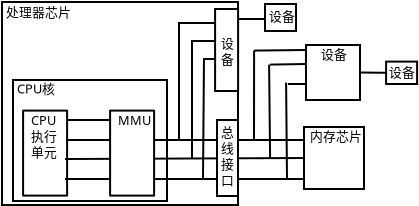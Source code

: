 <?xml version="1.0" encoding="UTF-8"?>
<dia:diagram xmlns:dia="http://www.lysator.liu.se/~alla/dia/">
  <dia:layer name="Background" visible="true">
    <dia:object type="Standard - Box" version="0" id="O0">
      <dia:attribute name="obj_pos">
        <dia:point val="3.2,1.85"/>
      </dia:attribute>
      <dia:attribute name="obj_bb">
        <dia:rectangle val="3.15,1.8;15.05,12.05"/>
      </dia:attribute>
      <dia:attribute name="elem_corner">
        <dia:point val="3.2,1.85"/>
      </dia:attribute>
      <dia:attribute name="elem_width">
        <dia:real val="11.8"/>
      </dia:attribute>
      <dia:attribute name="elem_height">
        <dia:real val="10.15"/>
      </dia:attribute>
      <dia:attribute name="show_background">
        <dia:boolean val="true"/>
      </dia:attribute>
    </dia:object>
    <dia:object type="Standard - Box" version="0" id="O1">
      <dia:attribute name="obj_pos">
        <dia:point val="18.3,8.1"/>
      </dia:attribute>
      <dia:attribute name="obj_bb">
        <dia:rectangle val="18.25,8.05;21.35,11.25"/>
      </dia:attribute>
      <dia:attribute name="elem_corner">
        <dia:point val="18.3,8.1"/>
      </dia:attribute>
      <dia:attribute name="elem_width">
        <dia:real val="3"/>
      </dia:attribute>
      <dia:attribute name="elem_height">
        <dia:real val="3.1"/>
      </dia:attribute>
      <dia:attribute name="show_background">
        <dia:boolean val="true"/>
      </dia:attribute>
    </dia:object>
    <dia:object type="Standard - Box" version="0" id="O2">
      <dia:attribute name="obj_pos">
        <dia:point val="3.75,5.75"/>
      </dia:attribute>
      <dia:attribute name="obj_bb">
        <dia:rectangle val="3.7,5.7;11.5,11.85"/>
      </dia:attribute>
      <dia:attribute name="elem_corner">
        <dia:point val="3.75,5.75"/>
      </dia:attribute>
      <dia:attribute name="elem_width">
        <dia:real val="7.7"/>
      </dia:attribute>
      <dia:attribute name="elem_height">
        <dia:real val="6.05"/>
      </dia:attribute>
      <dia:attribute name="show_background">
        <dia:boolean val="true"/>
      </dia:attribute>
    </dia:object>
    <dia:object type="Standard - Text" version="1" id="O3">
      <dia:attribute name="obj_pos">
        <dia:point val="3.95,6.425"/>
      </dia:attribute>
      <dia:attribute name="obj_bb">
        <dia:rectangle val="3.95,5.883;5.72,6.822"/>
      </dia:attribute>
      <dia:attribute name="text">
        <dia:composite type="text">
          <dia:attribute name="string">
            <dia:string>#CPU核#</dia:string>
          </dia:attribute>
          <dia:attribute name="font">
            <dia:font family="sans" style="0" name="Helvetica"/>
          </dia:attribute>
          <dia:attribute name="height">
            <dia:real val="0.8"/>
          </dia:attribute>
          <dia:attribute name="pos">
            <dia:point val="3.95,6.425"/>
          </dia:attribute>
          <dia:attribute name="color">
            <dia:color val="#000000"/>
          </dia:attribute>
          <dia:attribute name="alignment">
            <dia:enum val="0"/>
          </dia:attribute>
        </dia:composite>
      </dia:attribute>
      <dia:attribute name="valign">
        <dia:enum val="3"/>
      </dia:attribute>
    </dia:object>
    <dia:object type="Standard - Text" version="1" id="O4">
      <dia:attribute name="obj_pos">
        <dia:point val="3.4,2.6"/>
      </dia:attribute>
      <dia:attribute name="obj_bb">
        <dia:rectangle val="3.4,2.078;6.312,2.967"/>
      </dia:attribute>
      <dia:attribute name="text">
        <dia:composite type="text">
          <dia:attribute name="string">
            <dia:string>#处理器芯片#</dia:string>
          </dia:attribute>
          <dia:attribute name="font">
            <dia:font family="sans" style="0" name="Helvetica"/>
          </dia:attribute>
          <dia:attribute name="height">
            <dia:real val="0.8"/>
          </dia:attribute>
          <dia:attribute name="pos">
            <dia:point val="3.4,2.6"/>
          </dia:attribute>
          <dia:attribute name="color">
            <dia:color val="#000000"/>
          </dia:attribute>
          <dia:attribute name="alignment">
            <dia:enum val="0"/>
          </dia:attribute>
        </dia:composite>
      </dia:attribute>
      <dia:attribute name="valign">
        <dia:enum val="3"/>
      </dia:attribute>
    </dia:object>
    <dia:object type="Standard - Text" version="1" id="O5">
      <dia:attribute name="obj_pos">
        <dia:point val="18.6,8.8"/>
      </dia:attribute>
      <dia:attribute name="obj_bb">
        <dia:rectangle val="18.6,8.277;20.93,9.168"/>
      </dia:attribute>
      <dia:attribute name="text">
        <dia:composite type="text">
          <dia:attribute name="string">
            <dia:string>#内存芯片#</dia:string>
          </dia:attribute>
          <dia:attribute name="font">
            <dia:font family="sans" style="0" name="Helvetica"/>
          </dia:attribute>
          <dia:attribute name="height">
            <dia:real val="0.8"/>
          </dia:attribute>
          <dia:attribute name="pos">
            <dia:point val="18.6,8.8"/>
          </dia:attribute>
          <dia:attribute name="color">
            <dia:color val="#000000"/>
          </dia:attribute>
          <dia:attribute name="alignment">
            <dia:enum val="0"/>
          </dia:attribute>
        </dia:composite>
      </dia:attribute>
      <dia:attribute name="valign">
        <dia:enum val="3"/>
      </dia:attribute>
    </dia:object>
    <dia:object type="Standard - Box" version="0" id="O6">
      <dia:attribute name="obj_pos">
        <dia:point val="13.855,2.2"/>
      </dia:attribute>
      <dia:attribute name="obj_bb">
        <dia:rectangle val="13.805,2.15;15.055,6.35"/>
      </dia:attribute>
      <dia:attribute name="elem_corner">
        <dia:point val="13.855,2.2"/>
      </dia:attribute>
      <dia:attribute name="elem_width">
        <dia:real val="1.15"/>
      </dia:attribute>
      <dia:attribute name="elem_height">
        <dia:real val="4.1"/>
      </dia:attribute>
      <dia:attribute name="show_background">
        <dia:boolean val="true"/>
      </dia:attribute>
    </dia:object>
    <dia:object type="Standard - Text" version="1" id="O7">
      <dia:attribute name="obj_pos">
        <dia:point val="14.15,4.15"/>
      </dia:attribute>
      <dia:attribute name="obj_bb">
        <dia:rectangle val="14.15,3.627;14.732,5.317"/>
      </dia:attribute>
      <dia:attribute name="text">
        <dia:composite type="text">
          <dia:attribute name="string">
            <dia:string>#设
备#</dia:string>
          </dia:attribute>
          <dia:attribute name="font">
            <dia:font family="sans" style="0" name="Helvetica"/>
          </dia:attribute>
          <dia:attribute name="height">
            <dia:real val="0.8"/>
          </dia:attribute>
          <dia:attribute name="pos">
            <dia:point val="14.15,4.15"/>
          </dia:attribute>
          <dia:attribute name="color">
            <dia:color val="#000000"/>
          </dia:attribute>
          <dia:attribute name="alignment">
            <dia:enum val="0"/>
          </dia:attribute>
        </dia:composite>
      </dia:attribute>
      <dia:attribute name="valign">
        <dia:enum val="3"/>
      </dia:attribute>
    </dia:object>
    <dia:object type="Standard - Line" version="0" id="O8">
      <dia:attribute name="obj_pos">
        <dia:point val="12.05,8.8"/>
      </dia:attribute>
      <dia:attribute name="obj_bb">
        <dia:rectangle val="12,2.8;12.1,8.85"/>
      </dia:attribute>
      <dia:attribute name="conn_endpoints">
        <dia:point val="12.05,8.8"/>
        <dia:point val="12.05,2.85"/>
      </dia:attribute>
      <dia:attribute name="numcp">
        <dia:int val="1"/>
      </dia:attribute>
    </dia:object>
    <dia:object type="Standard - Line" version="0" id="O9">
      <dia:attribute name="obj_pos">
        <dia:point val="12.7,9.7"/>
      </dia:attribute>
      <dia:attribute name="obj_bb">
        <dia:rectangle val="12.65,3.7;12.75,9.75"/>
      </dia:attribute>
      <dia:attribute name="conn_endpoints">
        <dia:point val="12.7,9.7"/>
        <dia:point val="12.7,3.75"/>
      </dia:attribute>
      <dia:attribute name="numcp">
        <dia:int val="1"/>
      </dia:attribute>
    </dia:object>
    <dia:object type="Standard - Line" version="0" id="O10">
      <dia:attribute name="obj_pos">
        <dia:point val="13.25,10.7"/>
      </dia:attribute>
      <dia:attribute name="obj_bb">
        <dia:rectangle val="13.2,4.6;13.35,10.75"/>
      </dia:attribute>
      <dia:attribute name="conn_endpoints">
        <dia:point val="13.25,10.7"/>
        <dia:point val="13.3,4.65"/>
      </dia:attribute>
      <dia:attribute name="numcp">
        <dia:int val="1"/>
      </dia:attribute>
    </dia:object>
    <dia:object type="Standard - Line" version="0" id="O11">
      <dia:attribute name="obj_pos">
        <dia:point val="12.05,2.9"/>
      </dia:attribute>
      <dia:attribute name="obj_bb">
        <dia:rectangle val="12,2.85;13.9,2.95"/>
      </dia:attribute>
      <dia:attribute name="conn_endpoints">
        <dia:point val="12.05,2.9"/>
        <dia:point val="13.85,2.9"/>
      </dia:attribute>
      <dia:attribute name="numcp">
        <dia:int val="1"/>
      </dia:attribute>
    </dia:object>
    <dia:object type="Standard - Line" version="0" id="O12">
      <dia:attribute name="obj_pos">
        <dia:point val="12.7,3.8"/>
      </dia:attribute>
      <dia:attribute name="obj_bb">
        <dia:rectangle val="12.65,3.75;13.863,3.85"/>
      </dia:attribute>
      <dia:attribute name="conn_endpoints">
        <dia:point val="12.7,3.8"/>
        <dia:point val="13.812,3.8"/>
      </dia:attribute>
      <dia:attribute name="numcp">
        <dia:int val="1"/>
      </dia:attribute>
    </dia:object>
    <dia:object type="Standard - Line" version="0" id="O13">
      <dia:attribute name="obj_pos">
        <dia:point val="13.25,4.7"/>
      </dia:attribute>
      <dia:attribute name="obj_bb">
        <dia:rectangle val="13.2,4.65;13.887,4.75"/>
      </dia:attribute>
      <dia:attribute name="conn_endpoints">
        <dia:point val="13.25,4.7"/>
        <dia:point val="13.838,4.7"/>
      </dia:attribute>
      <dia:attribute name="numcp">
        <dia:int val="1"/>
      </dia:attribute>
    </dia:object>
    <dia:object type="Standard - Line" version="0" id="O14">
      <dia:attribute name="obj_pos">
        <dia:point val="15.8,8.7"/>
      </dia:attribute>
      <dia:attribute name="obj_bb">
        <dia:rectangle val="15.75,4.23;15.855,8.75"/>
      </dia:attribute>
      <dia:attribute name="conn_endpoints">
        <dia:point val="15.8,8.7"/>
        <dia:point val="15.805,4.28"/>
      </dia:attribute>
      <dia:attribute name="numcp">
        <dia:int val="1"/>
      </dia:attribute>
    </dia:object>
    <dia:object type="Standard - Line" version="0" id="O15">
      <dia:attribute name="obj_pos">
        <dia:point val="16.605,9.63"/>
      </dia:attribute>
      <dia:attribute name="obj_bb">
        <dia:rectangle val="16.505,4.929;16.655,9.681"/>
      </dia:attribute>
      <dia:attribute name="conn_endpoints">
        <dia:point val="16.605,9.63"/>
        <dia:point val="16.555,4.98"/>
      </dia:attribute>
      <dia:attribute name="numcp">
        <dia:int val="1"/>
      </dia:attribute>
    </dia:object>
    <dia:object type="Standard - Line" version="0" id="O16">
      <dia:attribute name="obj_pos">
        <dia:point val="17.45,10.65"/>
      </dia:attribute>
      <dia:attribute name="obj_bb">
        <dia:rectangle val="17.355,5.83;17.5,10.7"/>
      </dia:attribute>
      <dia:attribute name="conn_endpoints">
        <dia:point val="17.45,10.65"/>
        <dia:point val="17.405,5.88"/>
      </dia:attribute>
      <dia:attribute name="numcp">
        <dia:int val="1"/>
      </dia:attribute>
    </dia:object>
    <dia:object type="Standard - Line" version="0" id="O17">
      <dia:attribute name="obj_pos">
        <dia:point val="15.805,4.28"/>
      </dia:attribute>
      <dia:attribute name="obj_bb">
        <dia:rectangle val="15.754,4.199;18.413,4.331"/>
      </dia:attribute>
      <dia:attribute name="conn_endpoints">
        <dia:point val="15.805,4.28"/>
        <dia:point val="18.363,4.25"/>
      </dia:attribute>
      <dia:attribute name="numcp">
        <dia:int val="1"/>
      </dia:attribute>
    </dia:object>
    <dia:object type="Standard - Line" version="0" id="O18">
      <dia:attribute name="obj_pos">
        <dia:point val="16.605,4.98"/>
      </dia:attribute>
      <dia:attribute name="obj_bb">
        <dia:rectangle val="16.554,4.899;18.438,5.031"/>
      </dia:attribute>
      <dia:attribute name="conn_endpoints">
        <dia:point val="16.605,4.98"/>
        <dia:point val="18.387,4.95"/>
      </dia:attribute>
      <dia:attribute name="numcp">
        <dia:int val="1"/>
      </dia:attribute>
    </dia:object>
    <dia:object type="Standard - Line" version="0" id="O19">
      <dia:attribute name="obj_pos">
        <dia:point val="17.5,5.95"/>
      </dia:attribute>
      <dia:attribute name="obj_bb">
        <dia:rectangle val="17.45,5.9;18.55,6"/>
      </dia:attribute>
      <dia:attribute name="conn_endpoints">
        <dia:point val="17.5,5.95"/>
        <dia:point val="18.5,5.95"/>
      </dia:attribute>
      <dia:attribute name="numcp">
        <dia:int val="1"/>
      </dia:attribute>
    </dia:object>
    <dia:object type="Standard - Box" version="0" id="O20">
      <dia:attribute name="obj_pos">
        <dia:point val="18.4,4"/>
      </dia:attribute>
      <dia:attribute name="obj_bb">
        <dia:rectangle val="18.35,3.95;21.15,6.8"/>
      </dia:attribute>
      <dia:attribute name="elem_corner">
        <dia:point val="18.4,4"/>
      </dia:attribute>
      <dia:attribute name="elem_width">
        <dia:real val="2.7"/>
      </dia:attribute>
      <dia:attribute name="elem_height">
        <dia:real val="2.75"/>
      </dia:attribute>
      <dia:attribute name="show_background">
        <dia:boolean val="true"/>
      </dia:attribute>
    </dia:object>
    <dia:object type="Standard - Text" version="1" id="O21">
      <dia:attribute name="obj_pos">
        <dia:point val="19.15,4.7"/>
      </dia:attribute>
      <dia:attribute name="obj_bb">
        <dia:rectangle val="19.15,4.178;20.315,5.067"/>
      </dia:attribute>
      <dia:attribute name="text">
        <dia:composite type="text">
          <dia:attribute name="string">
            <dia:string>#设备#</dia:string>
          </dia:attribute>
          <dia:attribute name="font">
            <dia:font family="sans" style="0" name="Helvetica"/>
          </dia:attribute>
          <dia:attribute name="height">
            <dia:real val="0.8"/>
          </dia:attribute>
          <dia:attribute name="pos">
            <dia:point val="19.15,4.7"/>
          </dia:attribute>
          <dia:attribute name="color">
            <dia:color val="#000000"/>
          </dia:attribute>
          <dia:attribute name="alignment">
            <dia:enum val="0"/>
          </dia:attribute>
        </dia:composite>
      </dia:attribute>
      <dia:attribute name="valign">
        <dia:enum val="3"/>
      </dia:attribute>
    </dia:object>
    <dia:object type="Standard - Line" version="0" id="O22">
      <dia:attribute name="obj_pos">
        <dia:point val="15,2.7"/>
      </dia:attribute>
      <dia:attribute name="obj_bb">
        <dia:rectangle val="14.95,2.65;16.45,2.75"/>
      </dia:attribute>
      <dia:attribute name="conn_endpoints">
        <dia:point val="15,2.7"/>
        <dia:point val="16.4,2.7"/>
      </dia:attribute>
      <dia:attribute name="numcp">
        <dia:int val="1"/>
      </dia:attribute>
    </dia:object>
    <dia:object type="Standard - Box" version="0" id="O23">
      <dia:attribute name="obj_pos">
        <dia:point val="16.35,1.95"/>
      </dia:attribute>
      <dia:attribute name="obj_bb">
        <dia:rectangle val="16.3,1.9;17.95,3.35"/>
      </dia:attribute>
      <dia:attribute name="elem_corner">
        <dia:point val="16.35,1.95"/>
      </dia:attribute>
      <dia:attribute name="elem_width">
        <dia:real val="1.55"/>
      </dia:attribute>
      <dia:attribute name="elem_height">
        <dia:real val="1.35"/>
      </dia:attribute>
      <dia:attribute name="show_background">
        <dia:boolean val="true"/>
      </dia:attribute>
    </dia:object>
    <dia:object type="Standard - Text" version="1" id="O24">
      <dia:attribute name="obj_pos">
        <dia:point val="16.55,2.8"/>
      </dia:attribute>
      <dia:attribute name="obj_bb">
        <dia:rectangle val="16.55,2.277;17.715,3.167"/>
      </dia:attribute>
      <dia:attribute name="text">
        <dia:composite type="text">
          <dia:attribute name="string">
            <dia:string>#设备#</dia:string>
          </dia:attribute>
          <dia:attribute name="font">
            <dia:font family="sans" style="0" name="Helvetica"/>
          </dia:attribute>
          <dia:attribute name="height">
            <dia:real val="0.8"/>
          </dia:attribute>
          <dia:attribute name="pos">
            <dia:point val="16.55,2.8"/>
          </dia:attribute>
          <dia:attribute name="color">
            <dia:color val="#000000"/>
          </dia:attribute>
          <dia:attribute name="alignment">
            <dia:enum val="0"/>
          </dia:attribute>
        </dia:composite>
      </dia:attribute>
      <dia:attribute name="valign">
        <dia:enum val="3"/>
      </dia:attribute>
    </dia:object>
    <dia:object type="Standard - Line" version="0" id="O25">
      <dia:attribute name="obj_pos">
        <dia:point val="21.1,5.375"/>
      </dia:attribute>
      <dia:attribute name="obj_bb">
        <dia:rectangle val="21.049,5.324;22.456,5.441"/>
      </dia:attribute>
      <dia:attribute name="conn_endpoints">
        <dia:point val="21.1,5.375"/>
        <dia:point val="22.405,5.39"/>
      </dia:attribute>
      <dia:attribute name="numcp">
        <dia:int val="1"/>
      </dia:attribute>
      <dia:connections>
        <dia:connection handle="0" to="O20" connection="4"/>
        <dia:connection handle="1" to="O26" connection="3"/>
      </dia:connections>
    </dia:object>
    <dia:object type="Standard - Box" version="0" id="O26">
      <dia:attribute name="obj_pos">
        <dia:point val="22.405,4.83"/>
      </dia:attribute>
      <dia:attribute name="obj_bb">
        <dia:rectangle val="22.355,4.78;24.005,6"/>
      </dia:attribute>
      <dia:attribute name="elem_corner">
        <dia:point val="22.405,4.83"/>
      </dia:attribute>
      <dia:attribute name="elem_width">
        <dia:real val="1.55"/>
      </dia:attribute>
      <dia:attribute name="elem_height">
        <dia:real val="1.12"/>
      </dia:attribute>
      <dia:attribute name="show_background">
        <dia:boolean val="true"/>
      </dia:attribute>
    </dia:object>
    <dia:object type="Standard - Text" version="1" id="O27">
      <dia:attribute name="obj_pos">
        <dia:point val="22.55,5.6"/>
      </dia:attribute>
      <dia:attribute name="obj_bb">
        <dia:rectangle val="22.55,5.077;23.715,5.968"/>
      </dia:attribute>
      <dia:attribute name="text">
        <dia:composite type="text">
          <dia:attribute name="string">
            <dia:string>#设备#</dia:string>
          </dia:attribute>
          <dia:attribute name="font">
            <dia:font family="sans" style="0" name="Helvetica"/>
          </dia:attribute>
          <dia:attribute name="height">
            <dia:real val="0.8"/>
          </dia:attribute>
          <dia:attribute name="pos">
            <dia:point val="22.55,5.6"/>
          </dia:attribute>
          <dia:attribute name="color">
            <dia:color val="#000000"/>
          </dia:attribute>
          <dia:attribute name="alignment">
            <dia:enum val="0"/>
          </dia:attribute>
        </dia:composite>
      </dia:attribute>
      <dia:attribute name="valign">
        <dia:enum val="3"/>
      </dia:attribute>
    </dia:object>
    <dia:object type="Standard - Box" version="0" id="O28">
      <dia:attribute name="obj_pos">
        <dia:point val="4.255,7.28"/>
      </dia:attribute>
      <dia:attribute name="obj_bb">
        <dia:rectangle val="4.205,7.23;6.505,11.58"/>
      </dia:attribute>
      <dia:attribute name="elem_corner">
        <dia:point val="4.255,7.28"/>
      </dia:attribute>
      <dia:attribute name="elem_width">
        <dia:real val="2.2"/>
      </dia:attribute>
      <dia:attribute name="elem_height">
        <dia:real val="4.25"/>
      </dia:attribute>
      <dia:attribute name="show_background">
        <dia:boolean val="true"/>
      </dia:attribute>
      <dia:attribute name="corner_radius">
        <dia:real val="1.175e-38"/>
      </dia:attribute>
    </dia:object>
    <dia:object type="Standard - Text" version="1" id="O29">
      <dia:attribute name="obj_pos">
        <dia:point val="4.65,8"/>
      </dia:attribute>
      <dia:attribute name="obj_bb">
        <dia:rectangle val="4.65,7.455;5.853,10.009"/>
      </dia:attribute>
      <dia:attribute name="text">
        <dia:composite type="text">
          <dia:attribute name="string">
            <dia:string>#CPU
执行
单元#</dia:string>
          </dia:attribute>
          <dia:attribute name="font">
            <dia:font family="sans" style="0" name="Helvetica"/>
          </dia:attribute>
          <dia:attribute name="height">
            <dia:real val="0.8"/>
          </dia:attribute>
          <dia:attribute name="pos">
            <dia:point val="4.65,8"/>
          </dia:attribute>
          <dia:attribute name="color">
            <dia:color val="#000000"/>
          </dia:attribute>
          <dia:attribute name="alignment">
            <dia:enum val="0"/>
          </dia:attribute>
        </dia:composite>
      </dia:attribute>
      <dia:attribute name="valign">
        <dia:enum val="3"/>
      </dia:attribute>
    </dia:object>
    <dia:object type="Standard - Line" version="0" id="O30">
      <dia:attribute name="obj_pos">
        <dia:point val="18.3,8.75"/>
      </dia:attribute>
      <dia:attribute name="obj_bb">
        <dia:rectangle val="6.35,8.7;18.35,8.8"/>
      </dia:attribute>
      <dia:attribute name="conn_endpoints">
        <dia:point val="18.3,8.75"/>
        <dia:point val="6.4,8.75"/>
      </dia:attribute>
      <dia:attribute name="numcp">
        <dia:int val="1"/>
      </dia:attribute>
    </dia:object>
    <dia:object type="Standard - Line" version="0" id="O31">
      <dia:attribute name="obj_pos">
        <dia:point val="18.3,9.65"/>
      </dia:attribute>
      <dia:attribute name="obj_bb">
        <dia:rectangle val="6.3,9.6;18.35,9.75"/>
      </dia:attribute>
      <dia:attribute name="conn_endpoints">
        <dia:point val="18.3,9.65"/>
        <dia:point val="6.35,9.7"/>
      </dia:attribute>
      <dia:attribute name="numcp">
        <dia:int val="1"/>
      </dia:attribute>
      <dia:connections>
        <dia:connection handle="0" to="O1" connection="3"/>
      </dia:connections>
    </dia:object>
    <dia:object type="Standard - Line" version="0" id="O32">
      <dia:attribute name="obj_pos">
        <dia:point val="18.25,10.7"/>
      </dia:attribute>
      <dia:attribute name="obj_bb">
        <dia:rectangle val="6.3,10.65;18.3,10.75"/>
      </dia:attribute>
      <dia:attribute name="conn_endpoints">
        <dia:point val="18.25,10.7"/>
        <dia:point val="6.35,10.7"/>
      </dia:attribute>
      <dia:attribute name="numcp">
        <dia:int val="1"/>
      </dia:attribute>
    </dia:object>
    <dia:object type="Standard - Box" version="0" id="O33">
      <dia:attribute name="obj_pos">
        <dia:point val="8.605,7.28"/>
      </dia:attribute>
      <dia:attribute name="obj_bb">
        <dia:rectangle val="8.555,7.23;10.855,11.58"/>
      </dia:attribute>
      <dia:attribute name="elem_corner">
        <dia:point val="8.605,7.28"/>
      </dia:attribute>
      <dia:attribute name="elem_width">
        <dia:real val="2.2"/>
      </dia:attribute>
      <dia:attribute name="elem_height">
        <dia:real val="4.25"/>
      </dia:attribute>
      <dia:attribute name="show_background">
        <dia:boolean val="true"/>
      </dia:attribute>
      <dia:attribute name="corner_radius">
        <dia:real val="1.175e-38"/>
      </dia:attribute>
    </dia:object>
    <dia:object type="Standard - Text" version="1" id="O34">
      <dia:attribute name="obj_pos">
        <dia:point val="9,8"/>
      </dia:attribute>
      <dia:attribute name="obj_bb">
        <dia:rectangle val="9,7.457;10.432,8.398"/>
      </dia:attribute>
      <dia:attribute name="text">
        <dia:composite type="text">
          <dia:attribute name="string">
            <dia:string>#MMU#</dia:string>
          </dia:attribute>
          <dia:attribute name="font">
            <dia:font family="sans" style="0" name="Helvetica"/>
          </dia:attribute>
          <dia:attribute name="height">
            <dia:real val="0.8"/>
          </dia:attribute>
          <dia:attribute name="pos">
            <dia:point val="9,8"/>
          </dia:attribute>
          <dia:attribute name="color">
            <dia:color val="#000000"/>
          </dia:attribute>
          <dia:attribute name="alignment">
            <dia:enum val="0"/>
          </dia:attribute>
        </dia:composite>
      </dia:attribute>
      <dia:attribute name="valign">
        <dia:enum val="3"/>
      </dia:attribute>
    </dia:object>
    <dia:object type="Standard - Line" version="0" id="O35">
      <dia:attribute name="obj_pos">
        <dia:point val="6.45,7.75"/>
      </dia:attribute>
      <dia:attribute name="obj_bb">
        <dia:rectangle val="6.4,7.7;8.6,7.8"/>
      </dia:attribute>
      <dia:attribute name="conn_endpoints">
        <dia:point val="6.45,7.75"/>
        <dia:point val="8.55,7.75"/>
      </dia:attribute>
      <dia:attribute name="numcp">
        <dia:int val="1"/>
      </dia:attribute>
    </dia:object>
    <dia:object type="Standard - Box" version="0" id="O36">
      <dia:attribute name="obj_pos">
        <dia:point val="13.95,7.75"/>
      </dia:attribute>
      <dia:attribute name="obj_bb">
        <dia:rectangle val="13.9,7.7;15.05,11.6"/>
      </dia:attribute>
      <dia:attribute name="elem_corner">
        <dia:point val="13.95,7.75"/>
      </dia:attribute>
      <dia:attribute name="elem_width">
        <dia:real val="1.05"/>
      </dia:attribute>
      <dia:attribute name="elem_height">
        <dia:real val="3.8"/>
      </dia:attribute>
      <dia:attribute name="show_background">
        <dia:boolean val="true"/>
      </dia:attribute>
    </dia:object>
    <dia:object type="Standard - Text" version="1" id="O37">
      <dia:attribute name="obj_pos">
        <dia:point val="14.15,8.6"/>
      </dia:attribute>
      <dia:attribute name="obj_bb">
        <dia:rectangle val="14.15,8.078;14.732,11.367"/>
      </dia:attribute>
      <dia:attribute name="text">
        <dia:composite type="text">
          <dia:attribute name="string">
            <dia:string>#总
线
接
口#</dia:string>
          </dia:attribute>
          <dia:attribute name="font">
            <dia:font family="sans" style="0" name="Helvetica"/>
          </dia:attribute>
          <dia:attribute name="height">
            <dia:real val="0.8"/>
          </dia:attribute>
          <dia:attribute name="pos">
            <dia:point val="14.15,8.6"/>
          </dia:attribute>
          <dia:attribute name="color">
            <dia:color val="#000000"/>
          </dia:attribute>
          <dia:attribute name="alignment">
            <dia:enum val="0"/>
          </dia:attribute>
        </dia:composite>
      </dia:attribute>
      <dia:attribute name="valign">
        <dia:enum val="3"/>
      </dia:attribute>
    </dia:object>
  </dia:layer>
</dia:diagram>
